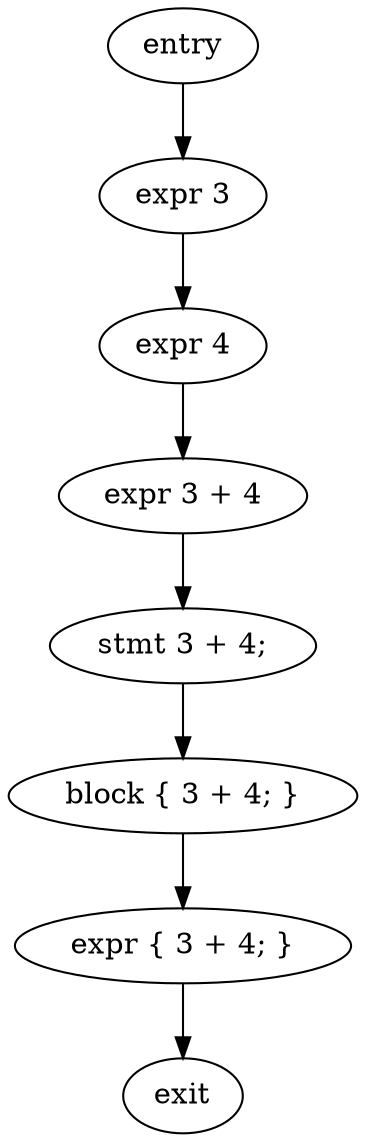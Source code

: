 digraph block {
    N0[label="entry"];
    N1[label="exit"];
    N2[label="expr 3"];
    N3[label="expr 4"];
    N4[label="expr 3 + 4"];
    N5[label="stmt 3 + 4;"];
    N6[label="block { 3 + 4; }"];
    N7[label="expr { 3 + 4; }"];
    N0 -> N2;
    N2 -> N3;
    N3 -> N4;
    N4 -> N5;
    N5 -> N6;
    N6 -> N7;
    N7 -> N1;
}
